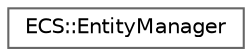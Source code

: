digraph "Graphical Class Hierarchy"
{
 // LATEX_PDF_SIZE
  bgcolor="transparent";
  edge [fontname=Helvetica,fontsize=10,labelfontname=Helvetica,labelfontsize=10];
  node [fontname=Helvetica,fontsize=10,shape=box,height=0.2,width=0.4];
  rankdir="LR";
  Node0 [id="Node000000",label="ECS::EntityManager",height=0.2,width=0.4,color="grey40", fillcolor="white", style="filled",URL="$classECS_1_1EntityManager.html",tooltip=" "];
}

